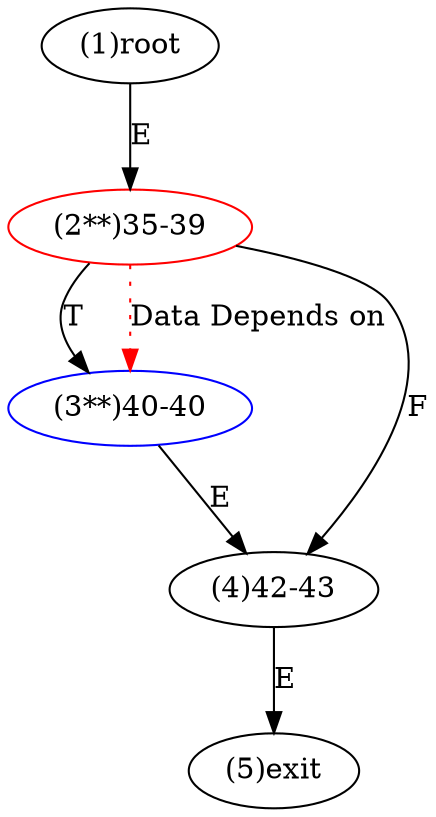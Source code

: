 digraph "" { 
1[ label="(1)root"];
2[ label="(2**)35-39",color=red];
3[ label="(3**)40-40",color=blue];
4[ label="(4)42-43"];
5[ label="(5)exit"];
1->2[ label="E"];
2->4[ label="F"];
2->3[ label="T"];
3->4[ label="E"];
4->5[ label="E"];
2->3[ color="red" label="Data Depends on" style = dotted ];
}